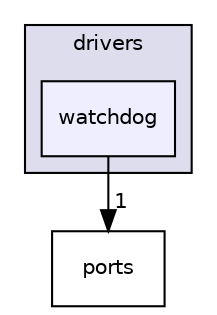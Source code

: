 digraph "watchdog" {
  compound=true
  node [ fontsize="10", fontname="Helvetica"];
  edge [ labelfontsize="10", labelfontname="Helvetica"];
  subgraph clusterdir_91d6028ef0aa1035242bfefa07cd806e {
    graph [ bgcolor="#ddddee", pencolor="black", label="drivers" fontname="Helvetica", fontsize="10", URL="dir_91d6028ef0aa1035242bfefa07cd806e.html"]
  dir_0528fc9ad0c1fcc312759d3069f7868c [shape=box, label="watchdog", style="filled", fillcolor="#eeeeff", pencolor="black", URL="dir_0528fc9ad0c1fcc312759d3069f7868c.html"];
  }
  dir_48feca565b02475938ec5531d6e9635b [shape=box label="ports" URL="dir_48feca565b02475938ec5531d6e9635b.html"];
  dir_0528fc9ad0c1fcc312759d3069f7868c->dir_48feca565b02475938ec5531d6e9635b [headlabel="1", labeldistance=1.5 headhref="dir_000018_000005.html"];
}
